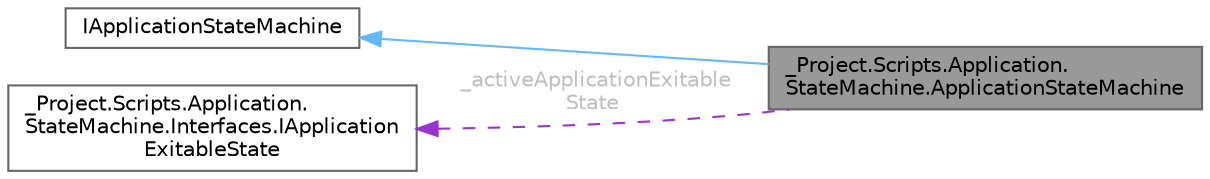 digraph "_Project.Scripts.Application.StateMachine.ApplicationStateMachine"
{
 // LATEX_PDF_SIZE
  bgcolor="transparent";
  edge [fontname=Helvetica,fontsize=10,labelfontname=Helvetica,labelfontsize=10];
  node [fontname=Helvetica,fontsize=10,shape=box,height=0.2,width=0.4];
  rankdir="LR";
  Node1 [id="Node000001",label="_Project.Scripts.Application.\lStateMachine.ApplicationStateMachine",height=0.2,width=0.4,color="gray40", fillcolor="grey60", style="filled", fontcolor="black",tooltip="Машина состояний, отвечающая за переключение между состояниями приложения"];
  Node2 -> Node1 [id="edge1_Node000001_Node000002",dir="back",color="steelblue1",style="solid",tooltip=" "];
  Node2 [id="Node000002",label="IApplicationStateMachine",height=0.2,width=0.4,color="gray40", fillcolor="white", style="filled",URL="$interface___project_1_1_scripts_1_1_application_1_1_state_machine_1_1_interfaces_1_1_i_application_state_machine.html",tooltip="Интерфейс, описывающий машину состояний приложения"];
  Node3 -> Node1 [id="edge2_Node000001_Node000003",dir="back",color="darkorchid3",style="dashed",tooltip=" ",label=" _activeApplicationExitable\lState",fontcolor="grey" ];
  Node3 [id="Node000003",label="_Project.Scripts.Application.\lStateMachine.Interfaces.IApplication\lExitableState",height=0.2,width=0.4,color="gray40", fillcolor="white", style="filled",URL="$interface___project_1_1_scripts_1_1_application_1_1_state_machine_1_1_interfaces_1_1_i_application_exitable_state.html",tooltip="Интерфейс, описывающий выход из состояния приложения"];
}
